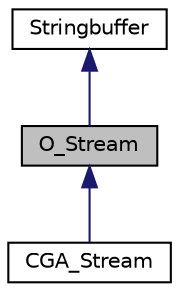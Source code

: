 digraph G
{
  bgcolor="transparent";
  edge [fontname="Helvetica",fontsize="10",labelfontname="Helvetica",labelfontsize="10"];
  node [fontname="Helvetica",fontsize="10",shape=record];
  Node1 [label="O_Stream",height=0.2,width=0.4,color="black", fillcolor="grey75", style="filled" fontcolor="black"];
  Node2 -> Node1 [dir="back",color="midnightblue",fontsize="10",style="solid",fontname="Helvetica"];
  Node2 [label="Stringbuffer",height=0.2,width=0.4,color="black",URL="$classStringbuffer.html",tooltip="Buffer containing text to output."];
  Node1 -> Node3 [dir="back",color="midnightblue",fontsize="10",style="solid",fontname="Helvetica"];
  Node3 [label="CGA_Stream",height=0.2,width=0.4,color="black",URL="$classCGA__Stream.html",tooltip="CGA based output mechanism, similar to cout."];
}
